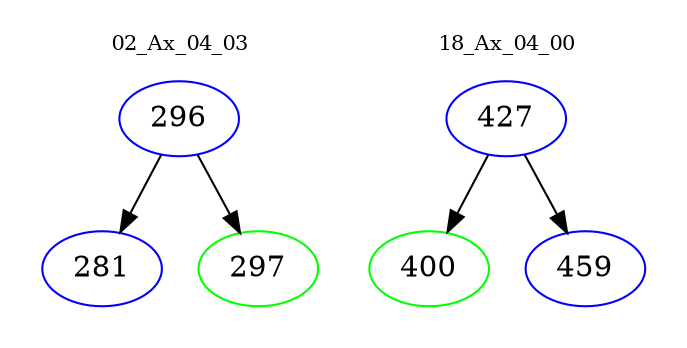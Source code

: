 digraph{
subgraph cluster_0 {
color = white
label = "02_Ax_04_03";
fontsize=10;
T0_296 [label="296", color="blue"]
T0_296 -> T0_281 [color="black"]
T0_281 [label="281", color="blue"]
T0_296 -> T0_297 [color="black"]
T0_297 [label="297", color="green"]
}
subgraph cluster_1 {
color = white
label = "18_Ax_04_00";
fontsize=10;
T1_427 [label="427", color="blue"]
T1_427 -> T1_400 [color="black"]
T1_400 [label="400", color="green"]
T1_427 -> T1_459 [color="black"]
T1_459 [label="459", color="blue"]
}
}
